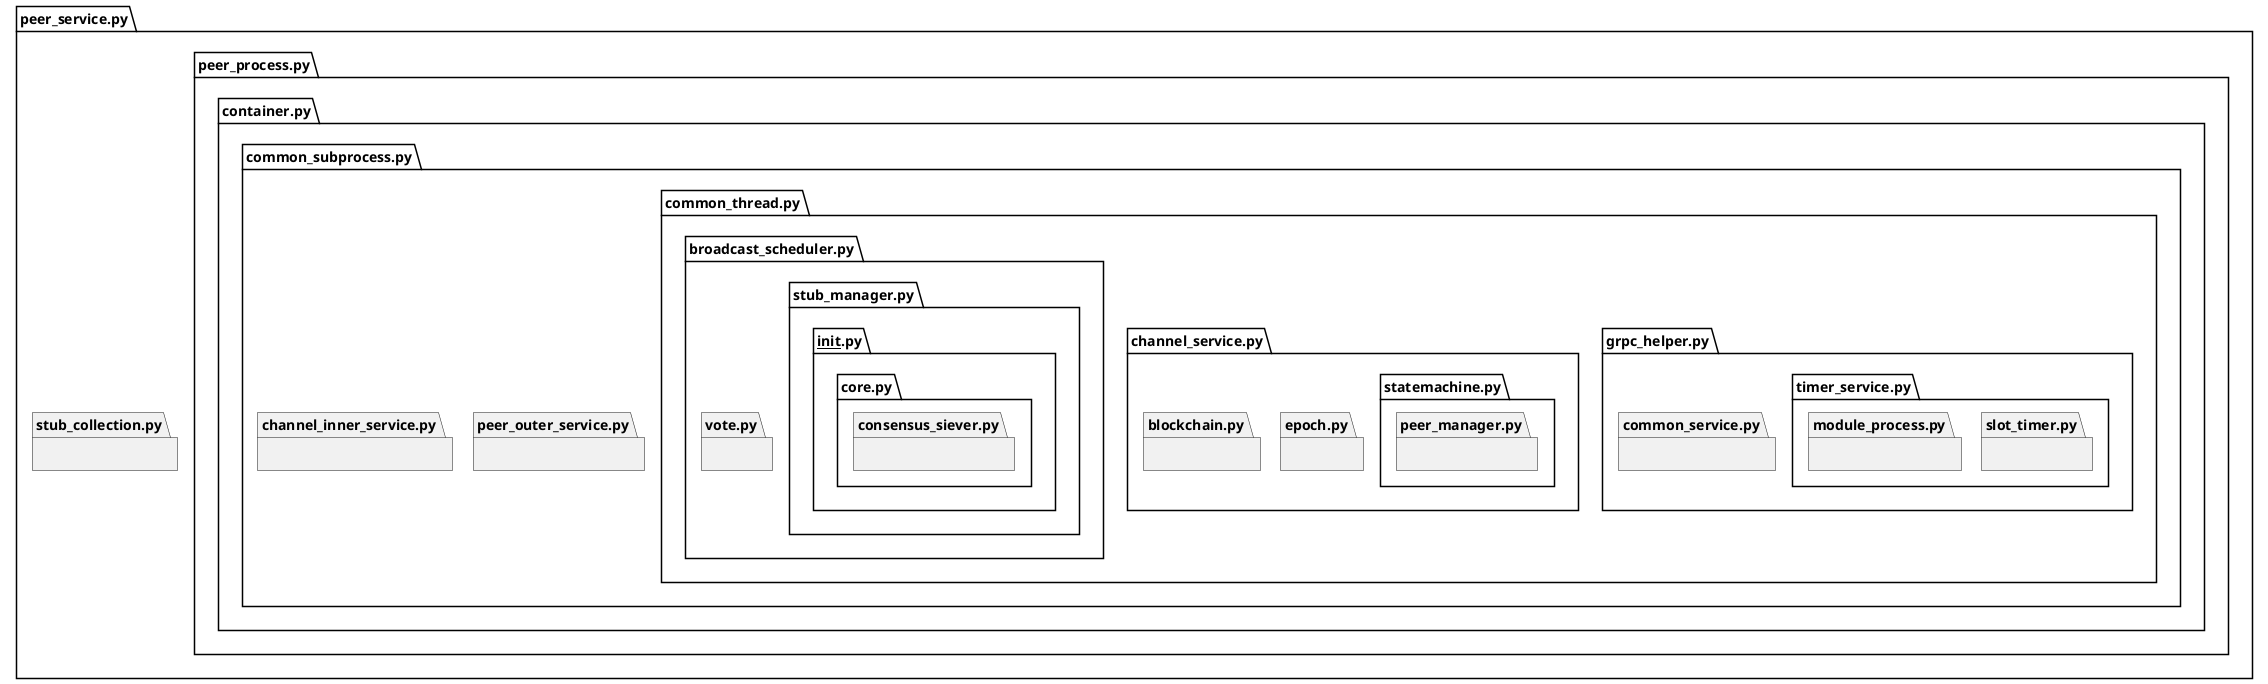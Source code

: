 프로세스가 여러개 떠 있으니 로그를 보고도 선후관계를 알 수가 없어.
순서는 일단 신경쓰지 말고 적어보자. 그리고 직접적인 연관 관계가 없는 것은 나중에 추리

@startuml
'========= loopchain.peer.log
partition peer_service.py
partition peer_process.py
partition container.py
partition common_subprocess.py
partition common_thread.py
partition grpc_helper.py
partition common_service.py
partition peer_service.py
partition stub_collection.py
partition common_subprocess.py
partition peer_outer_service.py
partition common_subprocess.py
partition peer_outer_service.py
partition peer_service.py
partition peer_outer_service.py
partition common_thread.py

'========= loopchain.channel.icon_dex.log
partition channel_service.py
partition statemachine.py
partition peer_manager.py
partition common_thread.py
partition broadcast_scheduler.py
partition stub_manager.py
partition __init__.py
partition grpc_helper.py
partition stub_manager.py
partition channel_service.py
partition __init__.py
partition common_thread.py
partition common_subprocess.py
partition channel_inner_service.py
partition peer_manager.py
partition stub_manager.py
partition __init__.py
partition grpc_helper.py
partition peer_manager.py
partition broadcast_scheduler.py
partition peer_manager.py
partition stub_manager.py
partition __init__.py
partition grpc_helper.py
partition peer_manager.py
partition broadcast_scheduler.py
partition peer_manager.py
partition stub_manager.py
partition peer_manager.py
partition __init__.py
partition peer_manager.py
partition grpc_helper.py
partition peer_manager.py
partition stub_manager.py
partition __init__.py
partition grpc_helper.py
partition peer_manager.py
partition stub_manager.py
partition __init__.py
partition grpc_helper.py
partition peer_manager.py
partition stub_manager.py
partition __init__.py
partition grpc_helper.py
partition peer_manager.py
partition stub_manager.py
partition broadcast_scheduler.py
partition __init__.py
partition stub_manager.py
partition __init__.py
partition grpc_helper.py
partition peer_manager.py
partition grpc_helper.py
partition peer_manager.py
partition stub_manager.py
partition peer_manager.py
partition stub_manager.py
partition __init__.py
partition grpc_helper.py
partition peer_manager.py
partition broadcast_scheduler.py
partition peer_manager.py
partition stub_manager.py
partition channel_service.py
partition __init__.py
partition channel_service.py
partition grpc_helper.py
partition channel_service.py
partition stub_manager.py
partition channel_service.py
partition epoch.py
partition broadcast_scheduler.py
partition vote.py
partition stub_manager.py
partition common_thread.py
partition __init__.py
partition core.py
partition grpc_helper.py
partition core.py
partition stub_manager.py
partition core.py
partition broadcast_scheduler.py
partition core.py
partition stub_manager.py
partition core.py
partition __init__.py
partition core.py
partition grpc_helper.py
partition core.py
partition stub_manager.py
partition core.py
partition channel_service.py
partition blockchain.py
partition peer_manager.py
partition channel_service.py
partition broadcast_scheduler.py
partition core.py
partition stub_manager.py
partition core.py
partition __init__.py
partition core.py
partition grpc_helper.py
partition timer_service.py
partition stub_manager.py
partition timer_service.py
partition core.py
partition blockchain.py
partition channel_service.py
partition blockchain.py
partition core.py
partition timer_service.py
partition core.py
partition timer_service.py
partition slot_timer.py
partition timer_service.py
partition core.py
partition consensus_siever.py
partition vote.py
partition epoch.py
partition slot_timer.py
partition timer_service.py
partition slot_timer.py
partition timer_service.py
partition consensus_siever.py
partition vote.py
partition epoch.py
partition slot_timer.py
partition timer_service.py
partition slot_timer.py
partition timer_service.py
partition consensus_siever.py
partition vote.py
partition epoch.py
partition slot_timer.py
partition timer_service.py
partition broadcast_scheduler.py
partition stub_manager.py
partition __init__.py
partition grpc_helper.py
partition broadcast_scheduler.py
partition stub_manager.py
partition broadcast_scheduler.py
partition __init__.py
partition broadcast_scheduler.py
partition stub_manager.py
partition broadcast_scheduler.py
partition stub_manager.py
partition broadcast_scheduler.py
partition grpc_helper.py
partition __init__.py
partition stub_manager.py
partition __init__.py
partition grpc_helper.py
partition __init__.py
partition broadcast_scheduler.py
partition grpc_helper.py
partition broadcast_scheduler.py
partition grpc_helper.py
partition broadcast_scheduler.py
partition timer_service.py
partition slot_timer.py
partition timer_service.py
partition consensus_siever.py
partition vote.py
partition epoch.py
partition slot_timer.py
partition timer_service.py
partition slot_timer.py
partition timer_service.py
partition consensus_siever.py
partition vote.py
partition epoch.py
partition slot_timer.py
partition timer_service.py
partition slot_timer.py
partition timer_service.py
partition consensus_siever.py
partition vote.py
partition epoch.py
partition slot_timer.py
partition timer_service.py
partition slot_timer.py
partition timer_service.py
partition consensus_siever.py
partition vote.py
partition epoch.py
partition slot_timer.py
partition timer_service.py
partition slot_timer.py
partition timer_service.py
partition consensus_siever.py
partition vote.py
partition epoch.py
partition slot_timer.py
partition timer_service.py
partition module_process.py
partition channel_service.py
partition channel_inner_service.py
partition channel_service.py
partition timer_service.py
partition channel_service.py
partition common_subprocess.py
partition channel_service.py
partition common_thread.py
partition channel_service.py
partition common_thread.py
partition channel_service.py

'========= loopchain.channel-txcreator-icon_dex_broadcast.icon_dex.log
partition broadcast_scheduler.py
partition common_thread.py
partition broadcast_scheduler.py
partition stub_manager.py
partition __init__.py
partition grpc_helper.py
partition stub_manager.py
partition broadcast_scheduler.py
partition stub_manager.py
partition __init__.py
partition grpc_helper.py
partition stub_manager.py
partition broadcast_scheduler.py
partition stub_manager.py
partition __init__.py
partition grpc_helper.py
partition stub_manager.py
partition broadcast_scheduler.py
partition stub_manager.py
partition __init__.py
partition grpc_helper.py
partition stub_manager.py
partition broadcast_scheduler.py
partition stub_manager.py
partition __init__.py
partition grpc_helper.py
partition stub_manager.py
partition broadcast_scheduler.py
partition stub_manager.py
partition __init__.py
partition grpc_helper.py
partition stub_manager.py
partition broadcast_scheduler.py
partition stub_manager.py
partition __init__.py
partition grpc_helper.py
partition stub_manager.py
partition broadcast_scheduler.py
partition common_thread.py
partition broadcast_scheduler.py
@enduml
